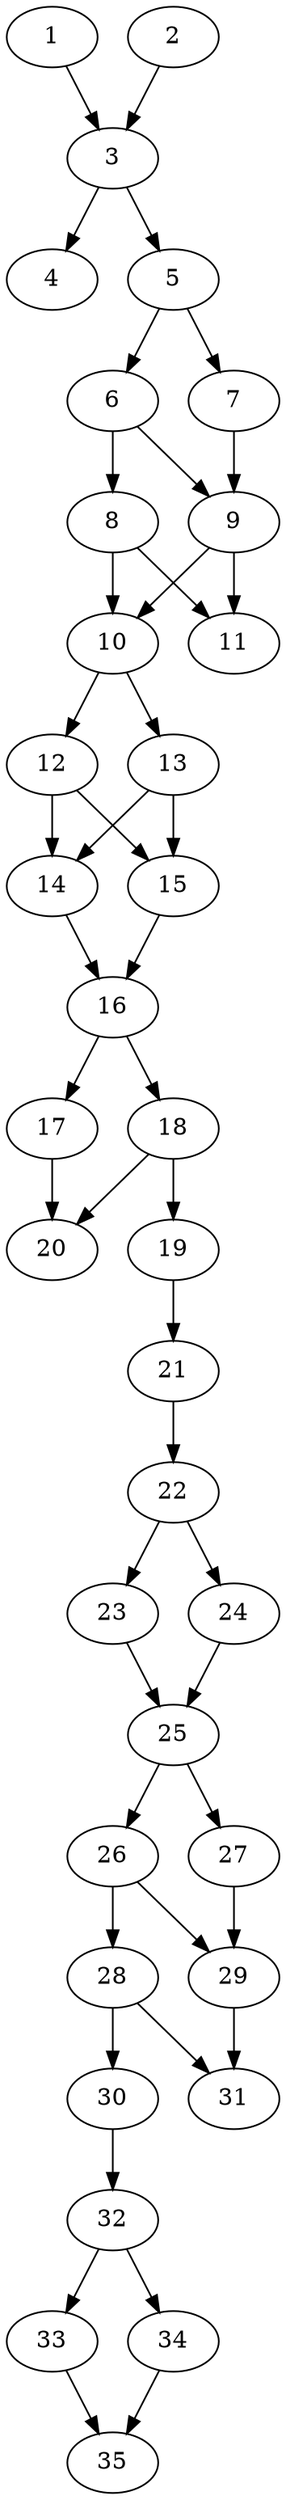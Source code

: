 // DAG automatically generated by daggen at Thu Oct  3 14:05:36 2019
// ./daggen --dot -n 35 --ccr 0.5 --fat 0.3 --regular 0.7 --density 0.7 --mindata 5242880 --maxdata 52428800 
digraph G {
  1 [size="88698880", alpha="0.16", expect_size="44349440"] 
  1 -> 3 [size ="44349440"]
  2 [size="87353344", alpha="0.11", expect_size="43676672"] 
  2 -> 3 [size ="43676672"]
  3 [size="38973440", alpha="0.12", expect_size="19486720"] 
  3 -> 4 [size ="19486720"]
  3 -> 5 [size ="19486720"]
  4 [size="96671744", alpha="0.18", expect_size="48335872"] 
  5 [size="89747456", alpha="0.10", expect_size="44873728"] 
  5 -> 6 [size ="44873728"]
  5 -> 7 [size ="44873728"]
  6 [size="60981248", alpha="0.06", expect_size="30490624"] 
  6 -> 8 [size ="30490624"]
  6 -> 9 [size ="30490624"]
  7 [size="93700096", alpha="0.17", expect_size="46850048"] 
  7 -> 9 [size ="46850048"]
  8 [size="27609088", alpha="0.15", expect_size="13804544"] 
  8 -> 10 [size ="13804544"]
  8 -> 11 [size ="13804544"]
  9 [size="49287168", alpha="0.09", expect_size="24643584"] 
  9 -> 10 [size ="24643584"]
  9 -> 11 [size ="24643584"]
  10 [size="32444416", alpha="0.07", expect_size="16222208"] 
  10 -> 12 [size ="16222208"]
  10 -> 13 [size ="16222208"]
  11 [size="66760704", alpha="0.06", expect_size="33380352"] 
  12 [size="47620096", alpha="0.06", expect_size="23810048"] 
  12 -> 14 [size ="23810048"]
  12 -> 15 [size ="23810048"]
  13 [size="101292032", alpha="0.04", expect_size="50646016"] 
  13 -> 14 [size ="50646016"]
  13 -> 15 [size ="50646016"]
  14 [size="62363648", alpha="0.01", expect_size="31181824"] 
  14 -> 16 [size ="31181824"]
  15 [size="54763520", alpha="0.13", expect_size="27381760"] 
  15 -> 16 [size ="27381760"]
  16 [size="102121472", alpha="0.19", expect_size="51060736"] 
  16 -> 17 [size ="51060736"]
  16 -> 18 [size ="51060736"]
  17 [size="37715968", alpha="0.18", expect_size="18857984"] 
  17 -> 20 [size ="18857984"]
  18 [size="21702656", alpha="0.19", expect_size="10851328"] 
  18 -> 19 [size ="10851328"]
  18 -> 20 [size ="10851328"]
  19 [size="93763584", alpha="0.11", expect_size="46881792"] 
  19 -> 21 [size ="46881792"]
  20 [size="40761344", alpha="0.07", expect_size="20380672"] 
  21 [size="72185856", alpha="0.00", expect_size="36092928"] 
  21 -> 22 [size ="36092928"]
  22 [size="102541312", alpha="0.10", expect_size="51270656"] 
  22 -> 23 [size ="51270656"]
  22 -> 24 [size ="51270656"]
  23 [size="37062656", alpha="0.05", expect_size="18531328"] 
  23 -> 25 [size ="18531328"]
  24 [size="56391680", alpha="0.18", expect_size="28195840"] 
  24 -> 25 [size ="28195840"]
  25 [size="60594176", alpha="0.09", expect_size="30297088"] 
  25 -> 26 [size ="30297088"]
  25 -> 27 [size ="30297088"]
  26 [size="28866560", alpha="0.10", expect_size="14433280"] 
  26 -> 28 [size ="14433280"]
  26 -> 29 [size ="14433280"]
  27 [size="24244224", alpha="0.09", expect_size="12122112"] 
  27 -> 29 [size ="12122112"]
  28 [size="17092608", alpha="0.11", expect_size="8546304"] 
  28 -> 30 [size ="8546304"]
  28 -> 31 [size ="8546304"]
  29 [size="10616832", alpha="0.02", expect_size="5308416"] 
  29 -> 31 [size ="5308416"]
  30 [size="61788160", alpha="0.17", expect_size="30894080"] 
  30 -> 32 [size ="30894080"]
  31 [size="96032768", alpha="0.04", expect_size="48016384"] 
  32 [size="97193984", alpha="0.19", expect_size="48596992"] 
  32 -> 33 [size ="48596992"]
  32 -> 34 [size ="48596992"]
  33 [size="47767552", alpha="0.13", expect_size="23883776"] 
  33 -> 35 [size ="23883776"]
  34 [size="70615040", alpha="0.18", expect_size="35307520"] 
  34 -> 35 [size ="35307520"]
  35 [size="63180800", alpha="0.13", expect_size="31590400"] 
}

